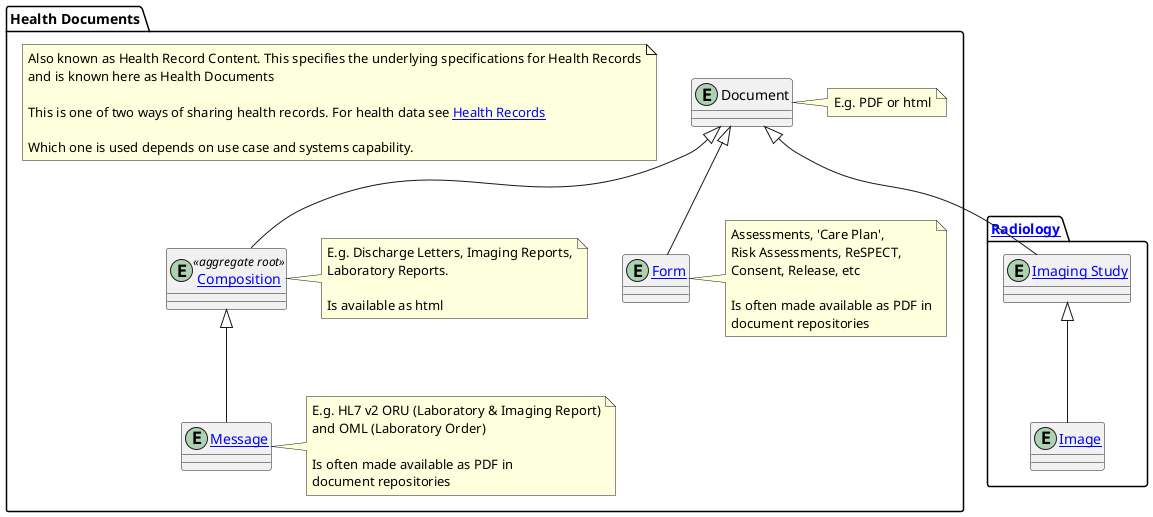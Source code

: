 @startuml


package healthdocuments as "Health Documents" {

  note "Also known as Health Record Content. This specifies the underlying specifications for Health Records\nand is known here as Health Documents\n\nThis is one of two ways of sharing health records. For health data see [[subdomain-health-data.html Health Records]]\n\nWhich one is used depends on use case and systems capability." as DDA
  entity Document {
  }
  note right
  E.g. PDF or html
  end note


  entity "[[StructureDefinition-Composition.html Composition]]" as Composition <<aggregate root>> {}
  note right
  E.g. Discharge Letters, Imaging Reports,
  Laboratory Reports.

  Is available as html
  end note



  entity "[[StructureDefinition-Message.html Message]]" as Message {}
  note right
  E.g. HL7 v2 ORU (Laboratory & Imaging Report)
  and OML (Laboratory Order)

  Is often made available as PDF in
  document repositories
  end note



  entity "[[StructureDefinition-Form.html Form]]" as Form {
  }
  note right
  Assessments, 'Care Plan',
  Risk Assessments, ReSPECT,
  Consent, Release, etc

  Is often made available as PDF in
  document repositories
  end note





  Composition -u-|> Document
  Form -u-|> Document
  Message -u-|> Composition


}

  package "[[subdomain-radiology.html Radiology]]" as Imaging {

  entity "[[StructureDefinition-ImagingStudy.html Imaging Study]]" as ImagingStudy {
  }

  entity "[[StructureDefinition-Image.html Image]]" as DICOM {
  }
    ImagingStudy -u-|> Document
  DICOM -u-|> ImagingStudy
}

@enduml
